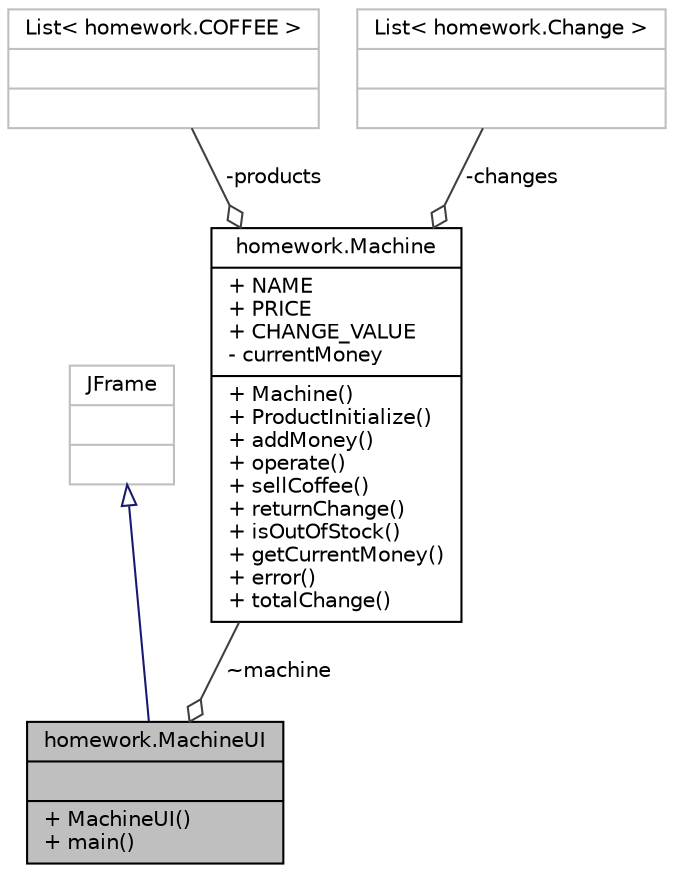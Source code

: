 digraph "homework.MachineUI"
{
  edge [fontname="Helvetica",fontsize="10",labelfontname="Helvetica",labelfontsize="10"];
  node [fontname="Helvetica",fontsize="10",shape=record];
  Node1 [label="{homework.MachineUI\n||+ MachineUI()\l+ main()\l}",height=0.2,width=0.4,color="black", fillcolor="grey75", style="filled", fontcolor="black"];
  Node2 -> Node1 [dir="back",color="midnightblue",fontsize="10",style="solid",arrowtail="onormal",fontname="Helvetica"];
  Node2 [label="{JFrame\n||}",height=0.2,width=0.4,color="grey75", fillcolor="white", style="filled"];
  Node3 -> Node1 [color="grey25",fontsize="10",style="solid",label=" ~machine" ,arrowhead="odiamond",fontname="Helvetica"];
  Node3 [label="{homework.Machine\n|+ NAME\l+ PRICE\l+ CHANGE_VALUE\l- currentMoney\l|+ Machine()\l+ ProductInitialize()\l+ addMoney()\l+ operate()\l+ sellCoffee()\l+ returnChange()\l+ isOutOfStock()\l+ getCurrentMoney()\l+ error()\l+ totalChange()\l}",height=0.2,width=0.4,color="black", fillcolor="white", style="filled",URL="$classhomework_1_1_machine.html"];
  Node4 -> Node3 [color="grey25",fontsize="10",style="solid",label=" -products" ,arrowhead="odiamond",fontname="Helvetica"];
  Node4 [label="{List\< homework.COFFEE \>\n||}",height=0.2,width=0.4,color="grey75", fillcolor="white", style="filled"];
  Node5 -> Node3 [color="grey25",fontsize="10",style="solid",label=" -changes" ,arrowhead="odiamond",fontname="Helvetica"];
  Node5 [label="{List\< homework.Change \>\n||}",height=0.2,width=0.4,color="grey75", fillcolor="white", style="filled"];
}
